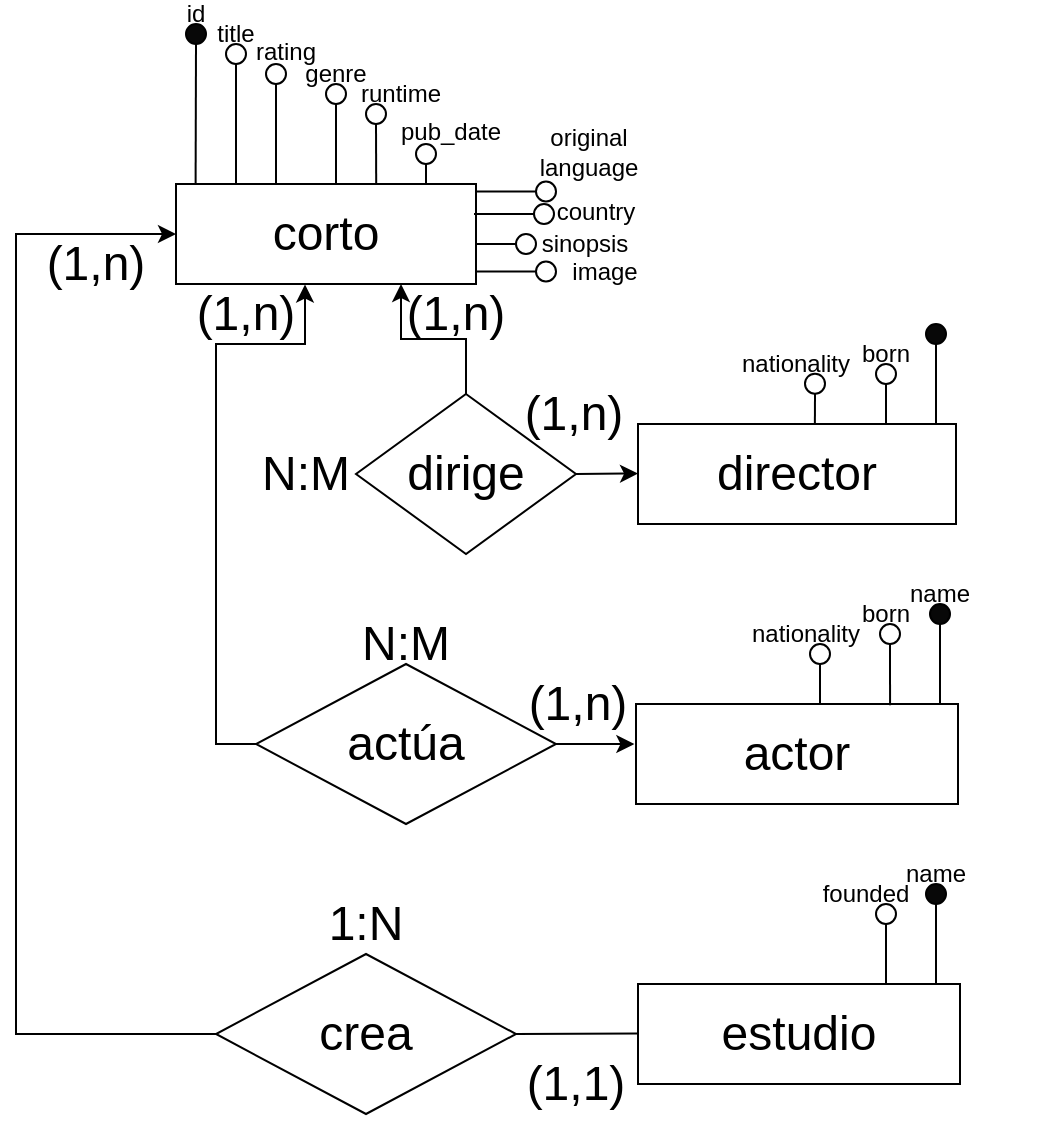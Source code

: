 <mxfile version="20.8.20" type="device"><diagram id="HEiF7BVY1iMccx-dWJVE" name="Página-1"><mxGraphModel dx="1434" dy="739" grid="1" gridSize="10" guides="1" tooltips="1" connect="1" arrows="1" fold="1" page="1" pageScale="1" pageWidth="827" pageHeight="1169" math="0" shadow="0"><root><mxCell id="0"/><mxCell id="1" parent="0"/><mxCell id="sgT57l0BaDsWJPBJ-rkJ-1" style="edgeStyle=orthogonalEdgeStyle;rounded=0;orthogonalLoop=1;jettySize=auto;html=1;exitX=0.5;exitY=0;exitDx=0;exitDy=0;entryX=0.75;entryY=1;entryDx=0;entryDy=0;" parent="1" source="sgT57l0BaDsWJPBJ-rkJ-2" target="sgT57l0BaDsWJPBJ-rkJ-4" edge="1"><mxGeometry relative="1" as="geometry"/></mxCell><mxCell id="sgT57l0BaDsWJPBJ-rkJ-2" value="&lt;font style=&quot;font-size: 24px;&quot;&gt;dirige&lt;br&gt;&lt;/font&gt;" style="rhombus;whiteSpace=wrap;html=1;" parent="1" vertex="1"><mxGeometry x="300" y="715" width="110" height="80" as="geometry"/></mxCell><mxCell id="sgT57l0BaDsWJPBJ-rkJ-3" value="actor" style="rounded=0;whiteSpace=wrap;html=1;fontSize=24;" parent="1" vertex="1"><mxGeometry x="440" y="870" width="161" height="50" as="geometry"/></mxCell><mxCell id="sgT57l0BaDsWJPBJ-rkJ-4" value="corto" style="rounded=0;whiteSpace=wrap;html=1;fontSize=24;" parent="1" vertex="1"><mxGeometry x="210" y="610" width="150" height="50" as="geometry"/></mxCell><mxCell id="sgT57l0BaDsWJPBJ-rkJ-6" value="director" style="rounded=0;whiteSpace=wrap;html=1;fontSize=24;" parent="1" vertex="1"><mxGeometry x="441" y="730" width="159" height="50" as="geometry"/></mxCell><mxCell id="sgT57l0BaDsWJPBJ-rkJ-7" value="estudio" style="rounded=0;whiteSpace=wrap;html=1;fontSize=24;" parent="1" vertex="1"><mxGeometry x="441" y="1010" width="161" height="50" as="geometry"/></mxCell><mxCell id="sgT57l0BaDsWJPBJ-rkJ-8" style="edgeStyle=orthogonalEdgeStyle;rounded=0;orthogonalLoop=1;jettySize=auto;html=1;entryX=0;entryY=0.5;entryDx=0;entryDy=0;" parent="1" source="sgT57l0BaDsWJPBJ-rkJ-9" target="sgT57l0BaDsWJPBJ-rkJ-4" edge="1"><mxGeometry relative="1" as="geometry"><Array as="points"><mxPoint x="130" y="1035"/><mxPoint x="130" y="635"/></Array></mxGeometry></mxCell><mxCell id="sgT57l0BaDsWJPBJ-rkJ-9" value="&lt;font style=&quot;font-size: 24px;&quot;&gt;crea&lt;br&gt;&lt;/font&gt;" style="rhombus;whiteSpace=wrap;html=1;" parent="1" vertex="1"><mxGeometry x="230" y="995" width="150" height="80" as="geometry"/></mxCell><mxCell id="sgT57l0BaDsWJPBJ-rkJ-10" style="edgeStyle=orthogonalEdgeStyle;rounded=0;orthogonalLoop=1;jettySize=auto;html=1;exitX=0;exitY=0.5;exitDx=0;exitDy=0;entryX=0.43;entryY=1.005;entryDx=0;entryDy=0;entryPerimeter=0;" parent="1" source="sgT57l0BaDsWJPBJ-rkJ-12" target="sgT57l0BaDsWJPBJ-rkJ-4" edge="1"><mxGeometry relative="1" as="geometry"><Array as="points"><mxPoint x="230" y="890"/><mxPoint x="230" y="690"/><mxPoint x="275" y="690"/></Array></mxGeometry></mxCell><mxCell id="sgT57l0BaDsWJPBJ-rkJ-12" value="&lt;font style=&quot;font-size: 24px;&quot;&gt;actúa&lt;/font&gt;" style="rhombus;whiteSpace=wrap;html=1;" parent="1" vertex="1"><mxGeometry x="250" y="850" width="150" height="80" as="geometry"/></mxCell><mxCell id="sgT57l0BaDsWJPBJ-rkJ-24" value="" style="endArrow=none;html=1;rounded=0;exitX=1;exitY=0.5;exitDx=0;exitDy=0;entryX=0;entryY=0.5;entryDx=0;entryDy=0;" parent="1" source="sgT57l0BaDsWJPBJ-rkJ-9" edge="1"><mxGeometry width="50" height="50" relative="1" as="geometry"><mxPoint x="401" y="1035.31" as="sourcePoint"/><mxPoint x="441" y="1034.69" as="targetPoint"/></mxGeometry></mxCell><mxCell id="sgT57l0BaDsWJPBJ-rkJ-26" value="(1,n)" style="text;html=1;strokeColor=none;fillColor=none;align=center;verticalAlign=middle;whiteSpace=wrap;rounded=0;fontSize=24;rotation=0;" parent="1" vertex="1"><mxGeometry x="381" y="860" width="60" height="20" as="geometry"/></mxCell><mxCell id="sgT57l0BaDsWJPBJ-rkJ-28" value="(1,n)" style="text;html=1;strokeColor=none;fillColor=none;align=center;verticalAlign=middle;whiteSpace=wrap;rounded=0;fontSize=24;rotation=0;" parent="1" vertex="1"><mxGeometry x="320" y="670" width="60" height="10" as="geometry"/></mxCell><mxCell id="sgT57l0BaDsWJPBJ-rkJ-30" style="edgeStyle=orthogonalEdgeStyle;rounded=0;orthogonalLoop=1;jettySize=auto;html=1;exitX=0.5;exitY=1;exitDx=0;exitDy=0;" parent="1" edge="1"><mxGeometry relative="1" as="geometry"><mxPoint x="632" y="1070" as="sourcePoint"/><mxPoint x="632" y="1070" as="targetPoint"/></mxGeometry></mxCell><mxCell id="sgT57l0BaDsWJPBJ-rkJ-31" value="(1,1)" style="text;html=1;strokeColor=none;fillColor=none;align=center;verticalAlign=middle;whiteSpace=wrap;rounded=0;fontSize=24;" parent="1" vertex="1"><mxGeometry x="380" y="1045" width="60" height="30" as="geometry"/></mxCell><mxCell id="sgT57l0BaDsWJPBJ-rkJ-32" value="(1,n)" style="text;html=1;strokeColor=none;fillColor=none;align=center;verticalAlign=middle;whiteSpace=wrap;rounded=0;fontSize=24;rotation=0;" parent="1" vertex="1"><mxGeometry x="140" y="640" width="60" height="20" as="geometry"/></mxCell><mxCell id="sgT57l0BaDsWJPBJ-rkJ-34" value="&lt;font style=&quot;font-size: 24px&quot;&gt;1:N&lt;/font&gt;" style="text;html=1;strokeColor=none;fillColor=none;align=center;verticalAlign=middle;whiteSpace=wrap;rounded=0;" parent="1" vertex="1"><mxGeometry x="260" y="970" width="90" height="20" as="geometry"/></mxCell><mxCell id="sgT57l0BaDsWJPBJ-rkJ-36" value="&lt;span style=&quot;font-size: 24px&quot;&gt;N:M&lt;/span&gt;" style="text;html=1;strokeColor=none;fillColor=none;align=center;verticalAlign=middle;whiteSpace=wrap;rounded=0;" parent="1" vertex="1"><mxGeometry x="280" y="830" width="90" height="20" as="geometry"/></mxCell><mxCell id="sgT57l0BaDsWJPBJ-rkJ-40" value="" style="endArrow=none;html=1;rounded=0;entryX=0.5;entryY=1;entryDx=0;entryDy=0;exitX=0.032;exitY=0.001;exitDx=0;exitDy=0;exitPerimeter=0;" parent="1" target="sgT57l0BaDsWJPBJ-rkJ-41" edge="1"><mxGeometry width="50" height="50" relative="1" as="geometry"><mxPoint x="219.8" y="610.05" as="sourcePoint"/><mxPoint x="220" y="580" as="targetPoint"/></mxGeometry></mxCell><mxCell id="sgT57l0BaDsWJPBJ-rkJ-41" value="" style="ellipse;whiteSpace=wrap;html=1;aspect=fixed;fillColor=#080808;" parent="1" vertex="1"><mxGeometry x="215" y="530" width="10" height="10" as="geometry"/></mxCell><mxCell id="sgT57l0BaDsWJPBJ-rkJ-42" value="id" style="text;html=1;strokeColor=none;fillColor=none;align=center;verticalAlign=middle;whiteSpace=wrap;rounded=0;" parent="1" vertex="1"><mxGeometry x="210" y="520" width="20" height="10" as="geometry"/></mxCell><mxCell id="sgT57l0BaDsWJPBJ-rkJ-43" value="" style="endArrow=none;html=1;rounded=0;entryX=0.5;entryY=1;entryDx=0;entryDy=0;exitX=0.032;exitY=0.001;exitDx=0;exitDy=0;exitPerimeter=0;" parent="1" target="sgT57l0BaDsWJPBJ-rkJ-44" edge="1"><mxGeometry width="50" height="50" relative="1" as="geometry"><mxPoint x="240" y="610" as="sourcePoint"/><mxPoint x="240" y="580" as="targetPoint"/></mxGeometry></mxCell><mxCell id="sgT57l0BaDsWJPBJ-rkJ-44" value="" style="ellipse;whiteSpace=wrap;html=1;aspect=fixed;fillColor=#FFFFFF;" parent="1" vertex="1"><mxGeometry x="235" y="540" width="10" height="10" as="geometry"/></mxCell><mxCell id="sgT57l0BaDsWJPBJ-rkJ-45" value="title" style="text;html=1;strokeColor=none;fillColor=none;align=center;verticalAlign=middle;whiteSpace=wrap;rounded=0;" parent="1" vertex="1"><mxGeometry x="230" y="530" width="20" height="10" as="geometry"/></mxCell><mxCell id="sgT57l0BaDsWJPBJ-rkJ-46" value="" style="endArrow=none;html=1;rounded=0;entryX=0.5;entryY=1;entryDx=0;entryDy=0;exitX=0.032;exitY=0.001;exitDx=0;exitDy=0;exitPerimeter=0;" parent="1" target="sgT57l0BaDsWJPBJ-rkJ-47" edge="1"><mxGeometry width="50" height="50" relative="1" as="geometry"><mxPoint x="260" y="610" as="sourcePoint"/><mxPoint x="260" y="580" as="targetPoint"/></mxGeometry></mxCell><mxCell id="sgT57l0BaDsWJPBJ-rkJ-47" value="" style="ellipse;whiteSpace=wrap;html=1;aspect=fixed;fillColor=#FFFFFF;" parent="1" vertex="1"><mxGeometry x="255" y="550" width="10" height="10" as="geometry"/></mxCell><mxCell id="sgT57l0BaDsWJPBJ-rkJ-48" value="rating" style="text;html=1;strokeColor=none;fillColor=none;align=center;verticalAlign=middle;whiteSpace=wrap;rounded=0;" parent="1" vertex="1"><mxGeometry x="250" y="540" width="30" height="7.5" as="geometry"/></mxCell><mxCell id="sgT57l0BaDsWJPBJ-rkJ-49" value="" style="endArrow=none;html=1;rounded=0;entryX=0.5;entryY=1;entryDx=0;entryDy=0;exitX=0.032;exitY=0.001;exitDx=0;exitDy=0;exitPerimeter=0;" parent="1" target="sgT57l0BaDsWJPBJ-rkJ-50" edge="1"><mxGeometry width="50" height="50" relative="1" as="geometry"><mxPoint x="290" y="610" as="sourcePoint"/><mxPoint x="290" y="580" as="targetPoint"/></mxGeometry></mxCell><mxCell id="sgT57l0BaDsWJPBJ-rkJ-50" value="" style="ellipse;whiteSpace=wrap;html=1;aspect=fixed;fillColor=#FFFFFF;" parent="1" vertex="1"><mxGeometry x="285" y="560" width="10" height="10" as="geometry"/></mxCell><mxCell id="sgT57l0BaDsWJPBJ-rkJ-51" value="genre" style="text;html=1;strokeColor=none;fillColor=none;align=center;verticalAlign=middle;whiteSpace=wrap;rounded=0;" parent="1" vertex="1"><mxGeometry x="265" y="547.5" width="50" height="15" as="geometry"/></mxCell><mxCell id="sgT57l0BaDsWJPBJ-rkJ-52" value="" style="endArrow=none;html=1;rounded=0;entryX=0.5;entryY=1;entryDx=0;entryDy=0;exitX=0.634;exitY=-0.007;exitDx=0;exitDy=0;exitPerimeter=0;" parent="1" target="sgT57l0BaDsWJPBJ-rkJ-53" edge="1"><mxGeometry width="50" height="50" relative="1" as="geometry"><mxPoint x="310.1" y="609.65" as="sourcePoint"/><mxPoint x="310" y="585" as="targetPoint"/></mxGeometry></mxCell><mxCell id="sgT57l0BaDsWJPBJ-rkJ-53" value="" style="ellipse;whiteSpace=wrap;html=1;aspect=fixed;fillColor=#FFFFFF;" parent="1" vertex="1"><mxGeometry x="305" y="570" width="10" height="10" as="geometry"/></mxCell><mxCell id="sgT57l0BaDsWJPBJ-rkJ-54" value="pub_date" style="text;html=1;strokeColor=none;fillColor=none;align=center;verticalAlign=middle;whiteSpace=wrap;rounded=0;" parent="1" vertex="1"><mxGeometry x="325" y="580" width="45" height="7.5" as="geometry"/></mxCell><mxCell id="sgT57l0BaDsWJPBJ-rkJ-55" value="" style="endArrow=none;html=1;rounded=0;entryX=0.5;entryY=1;entryDx=0;entryDy=0;exitX=0.8;exitY=0;exitDx=0;exitDy=0;exitPerimeter=0;" parent="1" target="sgT57l0BaDsWJPBJ-rkJ-56" edge="1"><mxGeometry width="50" height="50" relative="1" as="geometry"><mxPoint x="335" y="610" as="sourcePoint"/><mxPoint x="355" y="580" as="targetPoint"/></mxGeometry></mxCell><mxCell id="sgT57l0BaDsWJPBJ-rkJ-56" value="" style="ellipse;whiteSpace=wrap;html=1;aspect=fixed;fillColor=#FFFFFF;" parent="1" vertex="1"><mxGeometry x="330" y="590" width="10" height="10" as="geometry"/></mxCell><mxCell id="sgT57l0BaDsWJPBJ-rkJ-57" value="runtime" style="text;html=1;strokeColor=none;fillColor=none;align=center;verticalAlign=middle;whiteSpace=wrap;rounded=0;" parent="1" vertex="1"><mxGeometry x="305" y="557.5" width="35" height="15" as="geometry"/></mxCell><mxCell id="sgT57l0BaDsWJPBJ-rkJ-58" value="" style="endArrow=none;html=1;rounded=0;entryX=0;entryY=0.5;entryDx=0;entryDy=0;exitX=1;exitY=0.1;exitDx=0;exitDy=0;exitPerimeter=0;" parent="1" target="sgT57l0BaDsWJPBJ-rkJ-59" edge="1"><mxGeometry width="50" height="50" relative="1" as="geometry"><mxPoint x="360" y="613.75" as="sourcePoint"/><mxPoint x="410" y="608.75" as="targetPoint"/></mxGeometry></mxCell><mxCell id="sgT57l0BaDsWJPBJ-rkJ-59" value="" style="ellipse;whiteSpace=wrap;html=1;aspect=fixed;fillColor=#FFFFFF;" parent="1" vertex="1"><mxGeometry x="390" y="608.75" width="10" height="10" as="geometry"/></mxCell><mxCell id="sgT57l0BaDsWJPBJ-rkJ-60" value="original language" style="text;html=1;strokeColor=none;fillColor=none;align=center;verticalAlign=middle;whiteSpace=wrap;rounded=0;" parent="1" vertex="1"><mxGeometry x="392" y="580" width="49" height="27.5" as="geometry"/></mxCell><mxCell id="sgT57l0BaDsWJPBJ-rkJ-61" value="" style="endArrow=none;html=1;rounded=0;entryX=0;entryY=0.5;entryDx=0;entryDy=0;exitX=1;exitY=0.65;exitDx=0;exitDy=0;exitPerimeter=0;" parent="1" target="sgT57l0BaDsWJPBJ-rkJ-62" edge="1"><mxGeometry width="50" height="50" relative="1" as="geometry"><mxPoint x="359" y="625" as="sourcePoint"/><mxPoint x="409" y="620" as="targetPoint"/></mxGeometry></mxCell><mxCell id="sgT57l0BaDsWJPBJ-rkJ-62" value="" style="ellipse;whiteSpace=wrap;html=1;aspect=fixed;fillColor=#FFFFFF;" parent="1" vertex="1"><mxGeometry x="389" y="620" width="10" height="10" as="geometry"/></mxCell><mxCell id="sgT57l0BaDsWJPBJ-rkJ-63" value="country" style="text;html=1;strokeColor=none;fillColor=none;align=center;verticalAlign=middle;whiteSpace=wrap;rounded=0;" parent="1" vertex="1"><mxGeometry x="401" y="616.25" width="38" height="15" as="geometry"/></mxCell><mxCell id="sgT57l0BaDsWJPBJ-rkJ-86" value="" style="endArrow=none;html=1;rounded=0;entryX=0.5;entryY=1;entryDx=0;entryDy=0;" parent="1" target="sgT57l0BaDsWJPBJ-rkJ-87" edge="1"><mxGeometry width="50" height="50" relative="1" as="geometry"><mxPoint x="590" y="730" as="sourcePoint"/><mxPoint x="570" y="700" as="targetPoint"/></mxGeometry></mxCell><mxCell id="sgT57l0BaDsWJPBJ-rkJ-87" value="" style="ellipse;whiteSpace=wrap;html=1;aspect=fixed;fillColor=#080808;flipH=0;" parent="1" vertex="1"><mxGeometry x="585" y="680" width="10" height="10" as="geometry"/></mxCell><mxCell id="sgT57l0BaDsWJPBJ-rkJ-92" value="" style="endArrow=none;html=1;rounded=0;entryX=0.5;entryY=1;entryDx=0;entryDy=0;exitX=0.781;exitY=-0.012;exitDx=0;exitDy=0;exitPerimeter=0;" parent="1" target="sgT57l0BaDsWJPBJ-rkJ-93" edge="1"><mxGeometry width="50" height="50" relative="1" as="geometry"><mxPoint x="565" y="730" as="sourcePoint"/><mxPoint x="550" y="701" as="targetPoint"/></mxGeometry></mxCell><mxCell id="sgT57l0BaDsWJPBJ-rkJ-93" value="" style="ellipse;whiteSpace=wrap;html=1;aspect=fixed;fillColor=#FFFFFF;flipH=0;" parent="1" vertex="1"><mxGeometry x="560" y="700" width="10" height="10" as="geometry"/></mxCell><mxCell id="sgT57l0BaDsWJPBJ-rkJ-94" value="born" style="text;html=1;strokeColor=none;fillColor=none;align=center;verticalAlign=middle;whiteSpace=wrap;rounded=0;flipH=0;" parent="1" vertex="1"><mxGeometry x="550" y="690" width="30" height="10" as="geometry"/></mxCell><mxCell id="sgT57l0BaDsWJPBJ-rkJ-95" value="" style="endArrow=none;html=1;rounded=0;entryX=0.5;entryY=1;entryDx=0;entryDy=0;exitX=0.333;exitY=0.003;exitDx=0;exitDy=0;exitPerimeter=0;" parent="1" target="sgT57l0BaDsWJPBJ-rkJ-96" edge="1"><mxGeometry width="50" height="50" relative="1" as="geometry"><mxPoint x="529.447" y="730" as="sourcePoint"/><mxPoint x="515.5" y="700.85" as="targetPoint"/></mxGeometry></mxCell><mxCell id="sgT57l0BaDsWJPBJ-rkJ-96" value="" style="ellipse;whiteSpace=wrap;html=1;aspect=fixed;fillColor=#FFFFFF;flipH=0;" parent="1" vertex="1"><mxGeometry x="524.5" y="704.85" width="10" height="10" as="geometry"/></mxCell><mxCell id="sgT57l0BaDsWJPBJ-rkJ-97" value="nationality" style="text;html=1;strokeColor=none;fillColor=none;align=center;verticalAlign=middle;whiteSpace=wrap;rounded=0;flipH=0;" parent="1" vertex="1"><mxGeometry x="490" y="694.85" width="60" height="10" as="geometry"/></mxCell><mxCell id="sgT57l0BaDsWJPBJ-rkJ-98" value="" style="endArrow=none;html=1;rounded=0;entryX=0.5;entryY=1;entryDx=0;entryDy=0;" parent="1" target="sgT57l0BaDsWJPBJ-rkJ-99" edge="1"><mxGeometry width="50" height="50" relative="1" as="geometry"><mxPoint x="592" y="870" as="sourcePoint"/><mxPoint x="572" y="840" as="targetPoint"/></mxGeometry></mxCell><mxCell id="sgT57l0BaDsWJPBJ-rkJ-99" value="" style="ellipse;whiteSpace=wrap;html=1;aspect=fixed;fillColor=#080808;flipH=0;" parent="1" vertex="1"><mxGeometry x="587" y="820" width="10" height="10" as="geometry"/></mxCell><mxCell id="sgT57l0BaDsWJPBJ-rkJ-101" value="" style="endArrow=none;html=1;rounded=0;entryX=0.5;entryY=1;entryDx=0;entryDy=0;exitX=0.789;exitY=0.012;exitDx=0;exitDy=0;exitPerimeter=0;" parent="1" source="sgT57l0BaDsWJPBJ-rkJ-3" target="sgT57l0BaDsWJPBJ-rkJ-102" edge="1"><mxGeometry width="50" height="50" relative="1" as="geometry"><mxPoint x="567" y="869" as="sourcePoint"/><mxPoint x="552" y="840" as="targetPoint"/></mxGeometry></mxCell><mxCell id="sgT57l0BaDsWJPBJ-rkJ-102" value="" style="ellipse;whiteSpace=wrap;html=1;aspect=fixed;fillColor=#FFFFFF;flipH=0;" parent="1" vertex="1"><mxGeometry x="562" y="830" width="10" height="10" as="geometry"/></mxCell><mxCell id="sgT57l0BaDsWJPBJ-rkJ-103" value="name" style="text;html=1;strokeColor=none;fillColor=none;align=center;verticalAlign=middle;whiteSpace=wrap;rounded=0;flipH=0;" parent="1" vertex="1"><mxGeometry x="577" y="810" width="30" height="10" as="geometry"/></mxCell><mxCell id="sgT57l0BaDsWJPBJ-rkJ-104" value="" style="endArrow=none;html=1;rounded=0;entryX=0.5;entryY=1;entryDx=0;entryDy=0;exitX=0.781;exitY=-0.012;exitDx=0;exitDy=0;exitPerimeter=0;" parent="1" target="sgT57l0BaDsWJPBJ-rkJ-105" edge="1"><mxGeometry width="50" height="50" relative="1" as="geometry"><mxPoint x="532" y="870" as="sourcePoint"/><mxPoint x="517" y="841" as="targetPoint"/></mxGeometry></mxCell><mxCell id="sgT57l0BaDsWJPBJ-rkJ-105" value="" style="ellipse;whiteSpace=wrap;html=1;aspect=fixed;fillColor=#FFFFFF;flipH=0;" parent="1" vertex="1"><mxGeometry x="527" y="840" width="10" height="10" as="geometry"/></mxCell><mxCell id="sgT57l0BaDsWJPBJ-rkJ-106" value="born" style="text;html=1;strokeColor=none;fillColor=none;align=center;verticalAlign=middle;whiteSpace=wrap;rounded=0;flipH=0;" parent="1" vertex="1"><mxGeometry x="550" y="820" width="30" height="10" as="geometry"/></mxCell><mxCell id="sgT57l0BaDsWJPBJ-rkJ-109" value="nationality" style="text;html=1;strokeColor=none;fillColor=none;align=center;verticalAlign=middle;whiteSpace=wrap;rounded=0;flipH=0;" parent="1" vertex="1"><mxGeometry x="495" y="830" width="60" height="10" as="geometry"/></mxCell><mxCell id="sgT57l0BaDsWJPBJ-rkJ-110" value="" style="endArrow=none;html=1;rounded=0;entryX=0.5;entryY=1;entryDx=0;entryDy=0;" parent="1" target="sgT57l0BaDsWJPBJ-rkJ-111" edge="1"><mxGeometry width="50" height="50" relative="1" as="geometry"><mxPoint x="590" y="1009.5" as="sourcePoint"/><mxPoint x="570" y="979.5" as="targetPoint"/></mxGeometry></mxCell><mxCell id="sgT57l0BaDsWJPBJ-rkJ-111" value="" style="ellipse;whiteSpace=wrap;html=1;aspect=fixed;fillColor=#080808;flipH=0;" parent="1" vertex="1"><mxGeometry x="585" y="960" width="10" height="10" as="geometry"/></mxCell><mxCell id="sgT57l0BaDsWJPBJ-rkJ-113" value="" style="endArrow=none;html=1;rounded=0;entryX=0.5;entryY=1;entryDx=0;entryDy=0;exitX=0.789;exitY=0.012;exitDx=0;exitDy=0;exitPerimeter=0;" parent="1" target="sgT57l0BaDsWJPBJ-rkJ-114" edge="1"><mxGeometry width="50" height="50" relative="1" as="geometry"><mxPoint x="565" y="1010.5" as="sourcePoint"/><mxPoint x="550" y="979.5" as="targetPoint"/></mxGeometry></mxCell><mxCell id="sgT57l0BaDsWJPBJ-rkJ-114" value="" style="ellipse;whiteSpace=wrap;html=1;aspect=fixed;fillColor=#FFFFFF;flipH=0;" parent="1" vertex="1"><mxGeometry x="560" y="970" width="10" height="10" as="geometry"/></mxCell><mxCell id="sgT57l0BaDsWJPBJ-rkJ-115" value="name" style="text;html=1;strokeColor=none;fillColor=none;align=center;verticalAlign=middle;whiteSpace=wrap;rounded=0;flipH=0;" parent="1" vertex="1"><mxGeometry x="575" y="950" width="30" height="10" as="geometry"/></mxCell><mxCell id="sgT57l0BaDsWJPBJ-rkJ-118" value="founded" style="text;html=1;strokeColor=none;fillColor=none;align=center;verticalAlign=middle;whiteSpace=wrap;rounded=0;flipH=0;" parent="1" vertex="1"><mxGeometry x="534.5" y="960" width="40" height="10" as="geometry"/></mxCell><mxCell id="owZut6bfVLEgXwxFenPG-1" value="" style="endArrow=none;html=1;rounded=0;entryX=0;entryY=0.5;entryDx=0;entryDy=0;exitX=1;exitY=0.65;exitDx=0;exitDy=0;exitPerimeter=0;" edge="1" parent="1" target="owZut6bfVLEgXwxFenPG-2"><mxGeometry width="50" height="50" relative="1" as="geometry"><mxPoint x="360" y="640" as="sourcePoint"/><mxPoint x="410" y="635" as="targetPoint"/></mxGeometry></mxCell><mxCell id="owZut6bfVLEgXwxFenPG-2" value="" style="ellipse;whiteSpace=wrap;html=1;aspect=fixed;fillColor=#FFFFFF;" vertex="1" parent="1"><mxGeometry x="380" y="635" width="10" height="10" as="geometry"/></mxCell><mxCell id="owZut6bfVLEgXwxFenPG-3" value="sinopsis" style="text;html=1;strokeColor=none;fillColor=none;align=center;verticalAlign=middle;whiteSpace=wrap;rounded=0;" vertex="1" parent="1"><mxGeometry x="390" y="633.75" width="49" height="12.5" as="geometry"/></mxCell><mxCell id="owZut6bfVLEgXwxFenPG-29" value="" style="endArrow=none;html=1;rounded=0;entryX=0;entryY=0.5;entryDx=0;entryDy=0;exitX=1;exitY=0.65;exitDx=0;exitDy=0;exitPerimeter=0;" edge="1" parent="1" target="owZut6bfVLEgXwxFenPG-30"><mxGeometry width="50" height="50" relative="1" as="geometry"><mxPoint x="360" y="653.75" as="sourcePoint"/><mxPoint x="410" y="648.75" as="targetPoint"/></mxGeometry></mxCell><mxCell id="owZut6bfVLEgXwxFenPG-30" value="" style="ellipse;whiteSpace=wrap;html=1;aspect=fixed;fillColor=#FFFFFF;" vertex="1" parent="1"><mxGeometry x="390" y="648.75" width="10" height="10" as="geometry"/></mxCell><mxCell id="owZut6bfVLEgXwxFenPG-31" value="image" style="text;html=1;strokeColor=none;fillColor=none;align=center;verticalAlign=middle;whiteSpace=wrap;rounded=0;" vertex="1" parent="1"><mxGeometry x="400" y="647.5" width="49" height="12.5" as="geometry"/></mxCell><mxCell id="owZut6bfVLEgXwxFenPG-64" value="" style="endArrow=classic;html=1;rounded=0;exitX=1;exitY=0.5;exitDx=0;exitDy=0;entryX=-0.005;entryY=0.4;entryDx=0;entryDy=0;entryPerimeter=0;" edge="1" parent="1" source="sgT57l0BaDsWJPBJ-rkJ-12" target="sgT57l0BaDsWJPBJ-rkJ-3"><mxGeometry width="50" height="50" relative="1" as="geometry"><mxPoint x="460" y="930" as="sourcePoint"/><mxPoint x="510" y="880" as="targetPoint"/></mxGeometry></mxCell><mxCell id="owZut6bfVLEgXwxFenPG-65" value="" style="endArrow=classic;html=1;rounded=0;exitX=1;exitY=0.5;exitDx=0;exitDy=0;entryX=-0.005;entryY=0.4;entryDx=0;entryDy=0;entryPerimeter=0;" edge="1" parent="1" source="sgT57l0BaDsWJPBJ-rkJ-2"><mxGeometry width="50" height="50" relative="1" as="geometry"><mxPoint x="402" y="754.76" as="sourcePoint"/><mxPoint x="441" y="754.76" as="targetPoint"/></mxGeometry></mxCell><mxCell id="owZut6bfVLEgXwxFenPG-66" value="&lt;span style=&quot;font-size: 24px&quot;&gt;N:M&lt;/span&gt;" style="text;html=1;strokeColor=none;fillColor=none;align=center;verticalAlign=middle;whiteSpace=wrap;rounded=0;" vertex="1" parent="1"><mxGeometry x="230" y="745" width="90" height="20" as="geometry"/></mxCell><mxCell id="owZut6bfVLEgXwxFenPG-68" value="(1,n)" style="text;html=1;strokeColor=none;fillColor=none;align=center;verticalAlign=middle;whiteSpace=wrap;rounded=0;fontSize=24;rotation=0;" vertex="1" parent="1"><mxGeometry x="215" y="665" width="60" height="20" as="geometry"/></mxCell><mxCell id="owZut6bfVLEgXwxFenPG-69" value="(1,n)" style="text;html=1;strokeColor=none;fillColor=none;align=center;verticalAlign=middle;whiteSpace=wrap;rounded=0;fontSize=24;rotation=0;" vertex="1" parent="1"><mxGeometry x="379" y="715" width="60" height="20" as="geometry"/></mxCell></root></mxGraphModel></diagram></mxfile>
